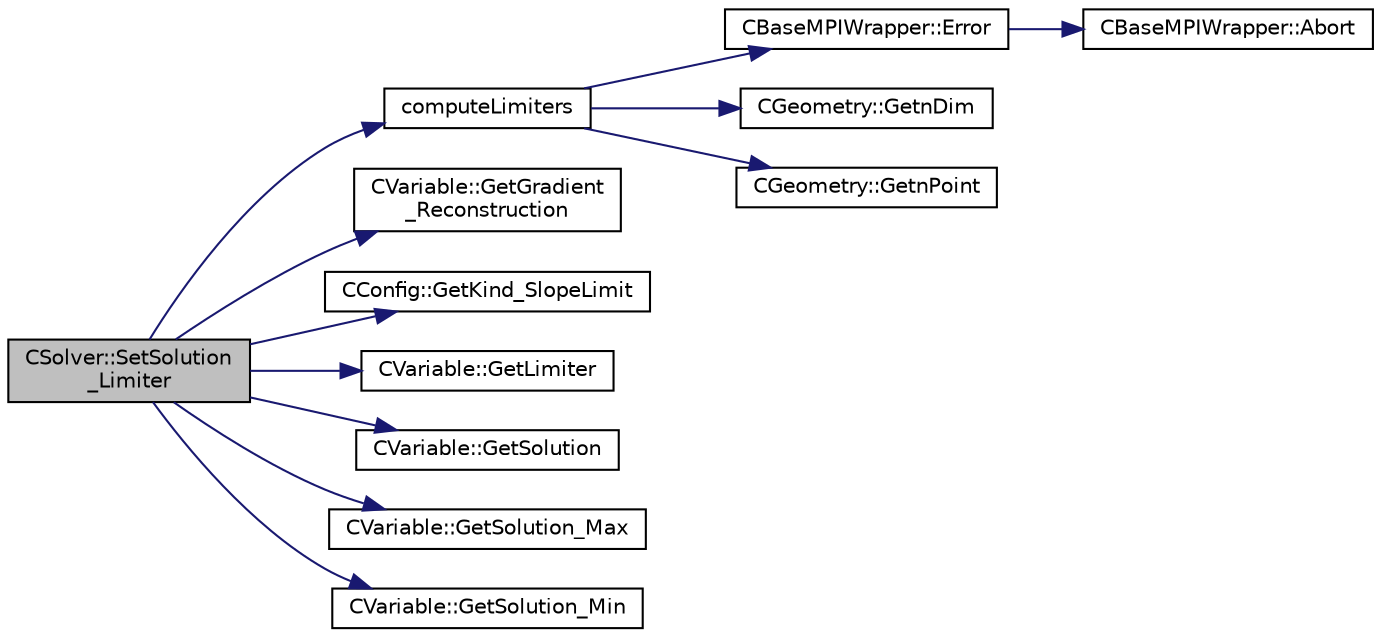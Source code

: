 digraph "CSolver::SetSolution_Limiter"
{
 // LATEX_PDF_SIZE
  edge [fontname="Helvetica",fontsize="10",labelfontname="Helvetica",labelfontsize="10"];
  node [fontname="Helvetica",fontsize="10",shape=record];
  rankdir="LR";
  Node1 [label="CSolver::SetSolution\l_Limiter",height=0.2,width=0.4,color="black", fillcolor="grey75", style="filled", fontcolor="black",tooltip="Compute slope limiter."];
  Node1 -> Node2 [color="midnightblue",fontsize="10",style="solid",fontname="Helvetica"];
  Node2 [label="computeLimiters",height=0.2,width=0.4,color="black", fillcolor="white", style="filled",URL="$group__FvmAlgos.html#ga98ad7a9a40934caf2774d32c4c277c05",tooltip="A wrapper funtion that calls specialized implementations depending on \"LimiterKind\"...."];
  Node2 -> Node3 [color="midnightblue",fontsize="10",style="solid",fontname="Helvetica"];
  Node3 [label="CBaseMPIWrapper::Error",height=0.2,width=0.4,color="black", fillcolor="white", style="filled",URL="$classCBaseMPIWrapper.html#a04457c47629bda56704e6a8804833eeb",tooltip=" "];
  Node3 -> Node4 [color="midnightblue",fontsize="10",style="solid",fontname="Helvetica"];
  Node4 [label="CBaseMPIWrapper::Abort",height=0.2,width=0.4,color="black", fillcolor="white", style="filled",URL="$classCBaseMPIWrapper.html#af7297d861dca86b45cf561b6ab642e8f",tooltip=" "];
  Node2 -> Node5 [color="midnightblue",fontsize="10",style="solid",fontname="Helvetica"];
  Node5 [label="CGeometry::GetnDim",height=0.2,width=0.4,color="black", fillcolor="white", style="filled",URL="$classCGeometry.html#ace7f7fe876f629f5bd5f92d4805a1a4b",tooltip="Get number of coordinates."];
  Node2 -> Node6 [color="midnightblue",fontsize="10",style="solid",fontname="Helvetica"];
  Node6 [label="CGeometry::GetnPoint",height=0.2,width=0.4,color="black", fillcolor="white", style="filled",URL="$classCGeometry.html#a275fb07cd99ab79d7a04b4862280169d",tooltip="Get number of points."];
  Node1 -> Node7 [color="midnightblue",fontsize="10",style="solid",fontname="Helvetica"];
  Node7 [label="CVariable::GetGradient\l_Reconstruction",height=0.2,width=0.4,color="black", fillcolor="white", style="filled",URL="$classCVariable.html#a18fee07edc76930704432233b89572bf",tooltip="Get the value of the primitive gradient for MUSCL reconstruction."];
  Node1 -> Node8 [color="midnightblue",fontsize="10",style="solid",fontname="Helvetica"];
  Node8 [label="CConfig::GetKind_SlopeLimit",height=0.2,width=0.4,color="black", fillcolor="white", style="filled",URL="$classCConfig.html#aa19c5f5780613a62cae13b9b6bab0239",tooltip="Get the method for limiting the spatial gradients."];
  Node1 -> Node9 [color="midnightblue",fontsize="10",style="solid",fontname="Helvetica"];
  Node9 [label="CVariable::GetLimiter",height=0.2,width=0.4,color="black", fillcolor="white", style="filled",URL="$classCVariable.html#ab4f777128f4b2375b5203c410fca7fcf",tooltip="Get the slope limiter."];
  Node1 -> Node10 [color="midnightblue",fontsize="10",style="solid",fontname="Helvetica"];
  Node10 [label="CVariable::GetSolution",height=0.2,width=0.4,color="black", fillcolor="white", style="filled",URL="$classCVariable.html#a261483e39c23c1de7cb9aea7e917c121",tooltip="Get the solution."];
  Node1 -> Node11 [color="midnightblue",fontsize="10",style="solid",fontname="Helvetica"];
  Node11 [label="CVariable::GetSolution_Max",height=0.2,width=0.4,color="black", fillcolor="white", style="filled",URL="$classCVariable.html#af17abc72a545ebd4b36f850a74d1855b",tooltip="Get the min solution."];
  Node1 -> Node12 [color="midnightblue",fontsize="10",style="solid",fontname="Helvetica"];
  Node12 [label="CVariable::GetSolution_Min",height=0.2,width=0.4,color="black", fillcolor="white", style="filled",URL="$classCVariable.html#ae7da20d95a739c44a020629db6769629",tooltip="Get the min solution."];
}
